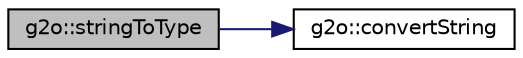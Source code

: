 digraph "g2o::stringToType"
{
  edge [fontname="Helvetica",fontsize="10",labelfontname="Helvetica",labelfontsize="10"];
  node [fontname="Helvetica",fontsize="10",shape=record];
  rankdir="LR";
  Node16 [label="g2o::stringToType",height=0.2,width=0.4,color="black", fillcolor="grey75", style="filled", fontcolor="black"];
  Node16 -> Node17 [color="midnightblue",fontsize="10",style="solid",fontname="Helvetica"];
  Node17 [label="g2o::convertString",height=0.2,width=0.4,color="black", fillcolor="white", style="filled",URL="$group__utils.html#ga599c46f6984e9a2147fac39324e9fadc"];
}
